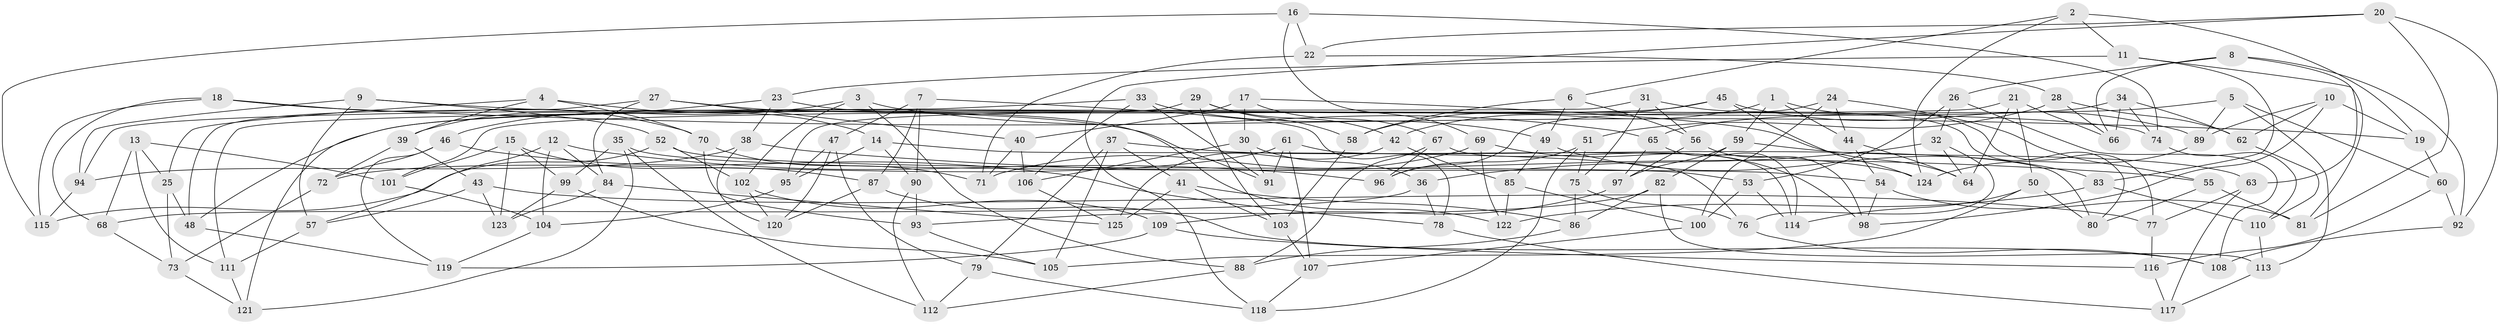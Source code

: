 // Generated by graph-tools (version 1.1) at 2025/26/03/09/25 03:26:57]
// undirected, 125 vertices, 250 edges
graph export_dot {
graph [start="1"]
  node [color=gray90,style=filled];
  1;
  2;
  3;
  4;
  5;
  6;
  7;
  8;
  9;
  10;
  11;
  12;
  13;
  14;
  15;
  16;
  17;
  18;
  19;
  20;
  21;
  22;
  23;
  24;
  25;
  26;
  27;
  28;
  29;
  30;
  31;
  32;
  33;
  34;
  35;
  36;
  37;
  38;
  39;
  40;
  41;
  42;
  43;
  44;
  45;
  46;
  47;
  48;
  49;
  50;
  51;
  52;
  53;
  54;
  55;
  56;
  57;
  58;
  59;
  60;
  61;
  62;
  63;
  64;
  65;
  66;
  67;
  68;
  69;
  70;
  71;
  72;
  73;
  74;
  75;
  76;
  77;
  78;
  79;
  80;
  81;
  82;
  83;
  84;
  85;
  86;
  87;
  88;
  89;
  90;
  91;
  92;
  93;
  94;
  95;
  96;
  97;
  98;
  99;
  100;
  101;
  102;
  103;
  104;
  105;
  106;
  107;
  108;
  109;
  110;
  111;
  112;
  113;
  114;
  115;
  116;
  117;
  118;
  119;
  120;
  121;
  122;
  123;
  124;
  125;
  1 -- 77;
  1 -- 42;
  1 -- 44;
  1 -- 59;
  2 -- 124;
  2 -- 6;
  2 -- 11;
  2 -- 19;
  3 -- 88;
  3 -- 102;
  3 -- 46;
  3 -- 65;
  4 -- 14;
  4 -- 39;
  4 -- 70;
  4 -- 25;
  5 -- 89;
  5 -- 60;
  5 -- 113;
  5 -- 65;
  6 -- 58;
  6 -- 49;
  6 -- 56;
  7 -- 78;
  7 -- 47;
  7 -- 90;
  7 -- 87;
  8 -- 26;
  8 -- 66;
  8 -- 92;
  8 -- 63;
  9 -- 91;
  9 -- 57;
  9 -- 52;
  9 -- 94;
  10 -- 62;
  10 -- 89;
  10 -- 98;
  10 -- 19;
  11 -- 81;
  11 -- 23;
  11 -- 83;
  12 -- 96;
  12 -- 104;
  12 -- 84;
  12 -- 57;
  13 -- 25;
  13 -- 68;
  13 -- 111;
  13 -- 101;
  14 -- 90;
  14 -- 76;
  14 -- 95;
  15 -- 99;
  15 -- 123;
  15 -- 101;
  15 -- 87;
  16 -- 115;
  16 -- 22;
  16 -- 69;
  16 -- 74;
  17 -- 64;
  17 -- 30;
  17 -- 40;
  17 -- 67;
  18 -- 19;
  18 -- 68;
  18 -- 70;
  18 -- 115;
  19 -- 60;
  20 -- 81;
  20 -- 92;
  20 -- 22;
  20 -- 118;
  21 -- 64;
  21 -- 50;
  21 -- 66;
  21 -- 101;
  22 -- 28;
  22 -- 71;
  23 -- 38;
  23 -- 39;
  23 -- 74;
  24 -- 55;
  24 -- 96;
  24 -- 100;
  24 -- 44;
  25 -- 73;
  25 -- 48;
  26 -- 108;
  26 -- 53;
  26 -- 32;
  27 -- 40;
  27 -- 84;
  27 -- 48;
  27 -- 122;
  28 -- 66;
  28 -- 51;
  28 -- 62;
  29 -- 58;
  29 -- 95;
  29 -- 42;
  29 -- 103;
  30 -- 91;
  30 -- 36;
  30 -- 106;
  31 -- 56;
  31 -- 80;
  31 -- 75;
  31 -- 111;
  32 -- 36;
  32 -- 76;
  32 -- 64;
  33 -- 106;
  33 -- 91;
  33 -- 49;
  33 -- 94;
  34 -- 48;
  34 -- 74;
  34 -- 66;
  34 -- 62;
  35 -- 99;
  35 -- 121;
  35 -- 54;
  35 -- 112;
  36 -- 78;
  36 -- 68;
  37 -- 41;
  37 -- 79;
  37 -- 105;
  37 -- 124;
  38 -- 120;
  38 -- 55;
  38 -- 94;
  39 -- 43;
  39 -- 72;
  40 -- 106;
  40 -- 71;
  41 -- 125;
  41 -- 86;
  41 -- 103;
  42 -- 125;
  42 -- 85;
  43 -- 77;
  43 -- 57;
  43 -- 123;
  44 -- 54;
  44 -- 64;
  45 -- 124;
  45 -- 89;
  45 -- 58;
  45 -- 121;
  46 -- 72;
  46 -- 78;
  46 -- 119;
  47 -- 120;
  47 -- 79;
  47 -- 95;
  48 -- 119;
  49 -- 85;
  49 -- 83;
  50 -- 114;
  50 -- 80;
  50 -- 105;
  51 -- 118;
  51 -- 75;
  51 -- 96;
  52 -- 102;
  52 -- 115;
  52 -- 53;
  53 -- 114;
  53 -- 100;
  54 -- 98;
  54 -- 81;
  55 -- 81;
  55 -- 80;
  56 -- 98;
  56 -- 97;
  57 -- 111;
  58 -- 103;
  59 -- 97;
  59 -- 63;
  59 -- 82;
  60 -- 92;
  60 -- 116;
  61 -- 80;
  61 -- 91;
  61 -- 107;
  61 -- 72;
  62 -- 110;
  63 -- 117;
  63 -- 77;
  65 -- 97;
  65 -- 114;
  67 -- 88;
  67 -- 114;
  67 -- 96;
  68 -- 73;
  69 -- 98;
  69 -- 71;
  69 -- 122;
  70 -- 93;
  70 -- 71;
  72 -- 73;
  73 -- 121;
  74 -- 110;
  75 -- 76;
  75 -- 86;
  76 -- 108;
  77 -- 116;
  78 -- 117;
  79 -- 112;
  79 -- 118;
  82 -- 93;
  82 -- 113;
  82 -- 86;
  83 -- 122;
  83 -- 110;
  84 -- 123;
  84 -- 125;
  85 -- 122;
  85 -- 100;
  86 -- 88;
  87 -- 120;
  87 -- 108;
  88 -- 112;
  89 -- 124;
  90 -- 112;
  90 -- 93;
  92 -- 108;
  93 -- 105;
  94 -- 115;
  95 -- 104;
  97 -- 109;
  99 -- 123;
  99 -- 105;
  100 -- 107;
  101 -- 104;
  102 -- 109;
  102 -- 120;
  103 -- 107;
  104 -- 119;
  106 -- 125;
  107 -- 118;
  109 -- 116;
  109 -- 119;
  110 -- 113;
  111 -- 121;
  113 -- 117;
  116 -- 117;
}
